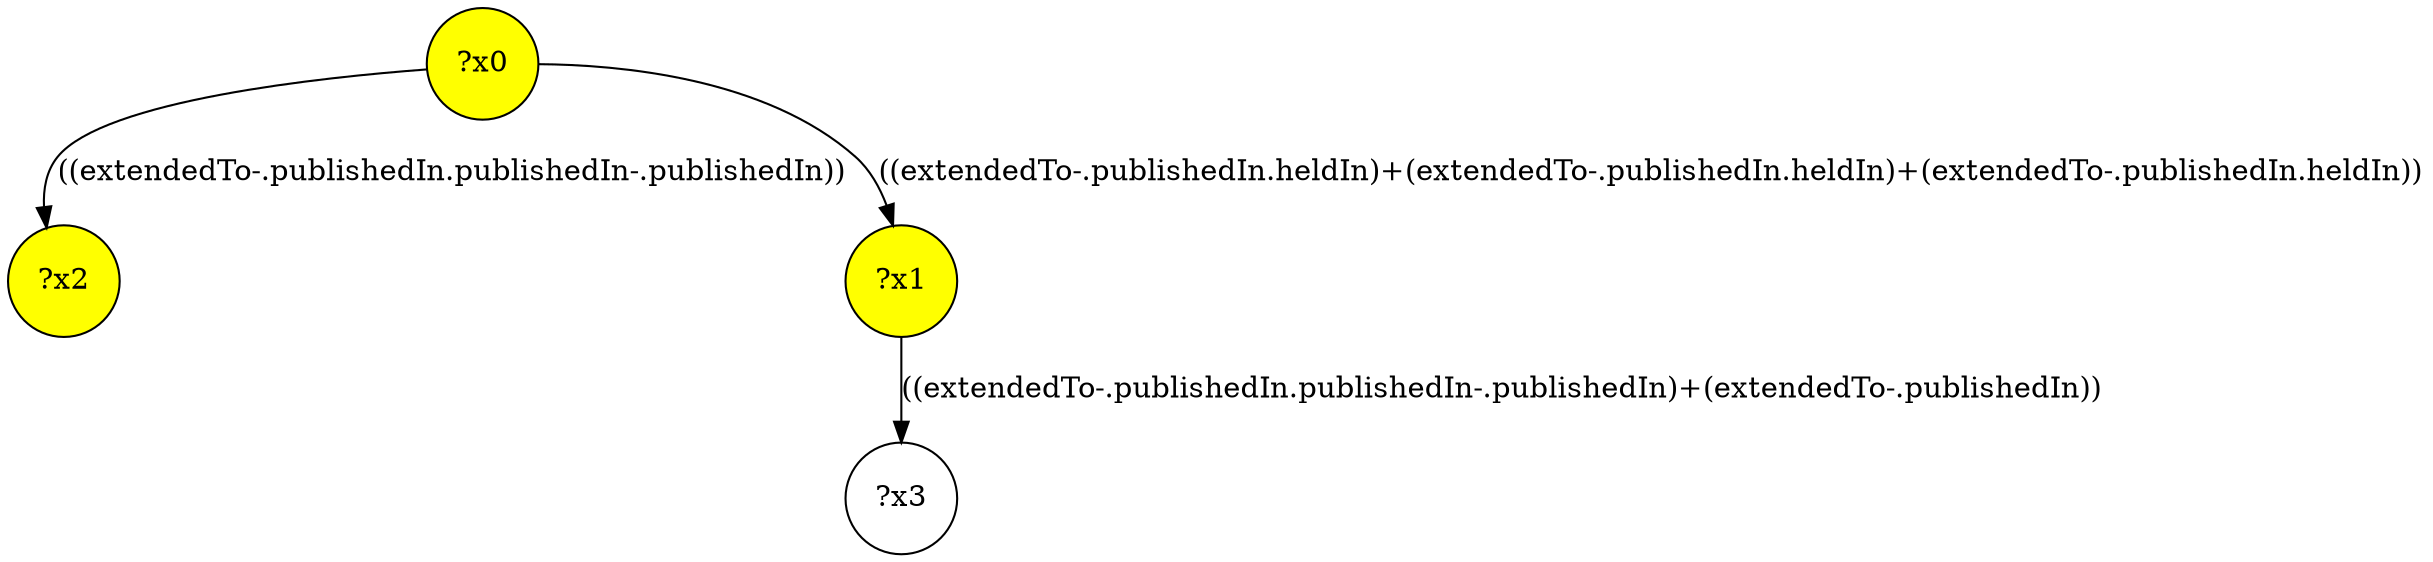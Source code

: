 digraph g {
	x2 [fillcolor="yellow", style="filled," shape=circle, label="?x2"];
	x0 [fillcolor="yellow", style="filled," shape=circle, label="?x0"];
	x1 [fillcolor="yellow", style="filled," shape=circle, label="?x1"];
	x0 -> x1 [label="((extendedTo-.publishedIn.heldIn)+(extendedTo-.publishedIn.heldIn)+(extendedTo-.publishedIn.heldIn))"];
	x0 -> x2 [label="((extendedTo-.publishedIn.publishedIn-.publishedIn))"];
	x3 [shape=circle, label="?x3"];
	x1 -> x3 [label="((extendedTo-.publishedIn.publishedIn-.publishedIn)+(extendedTo-.publishedIn))"];
}
